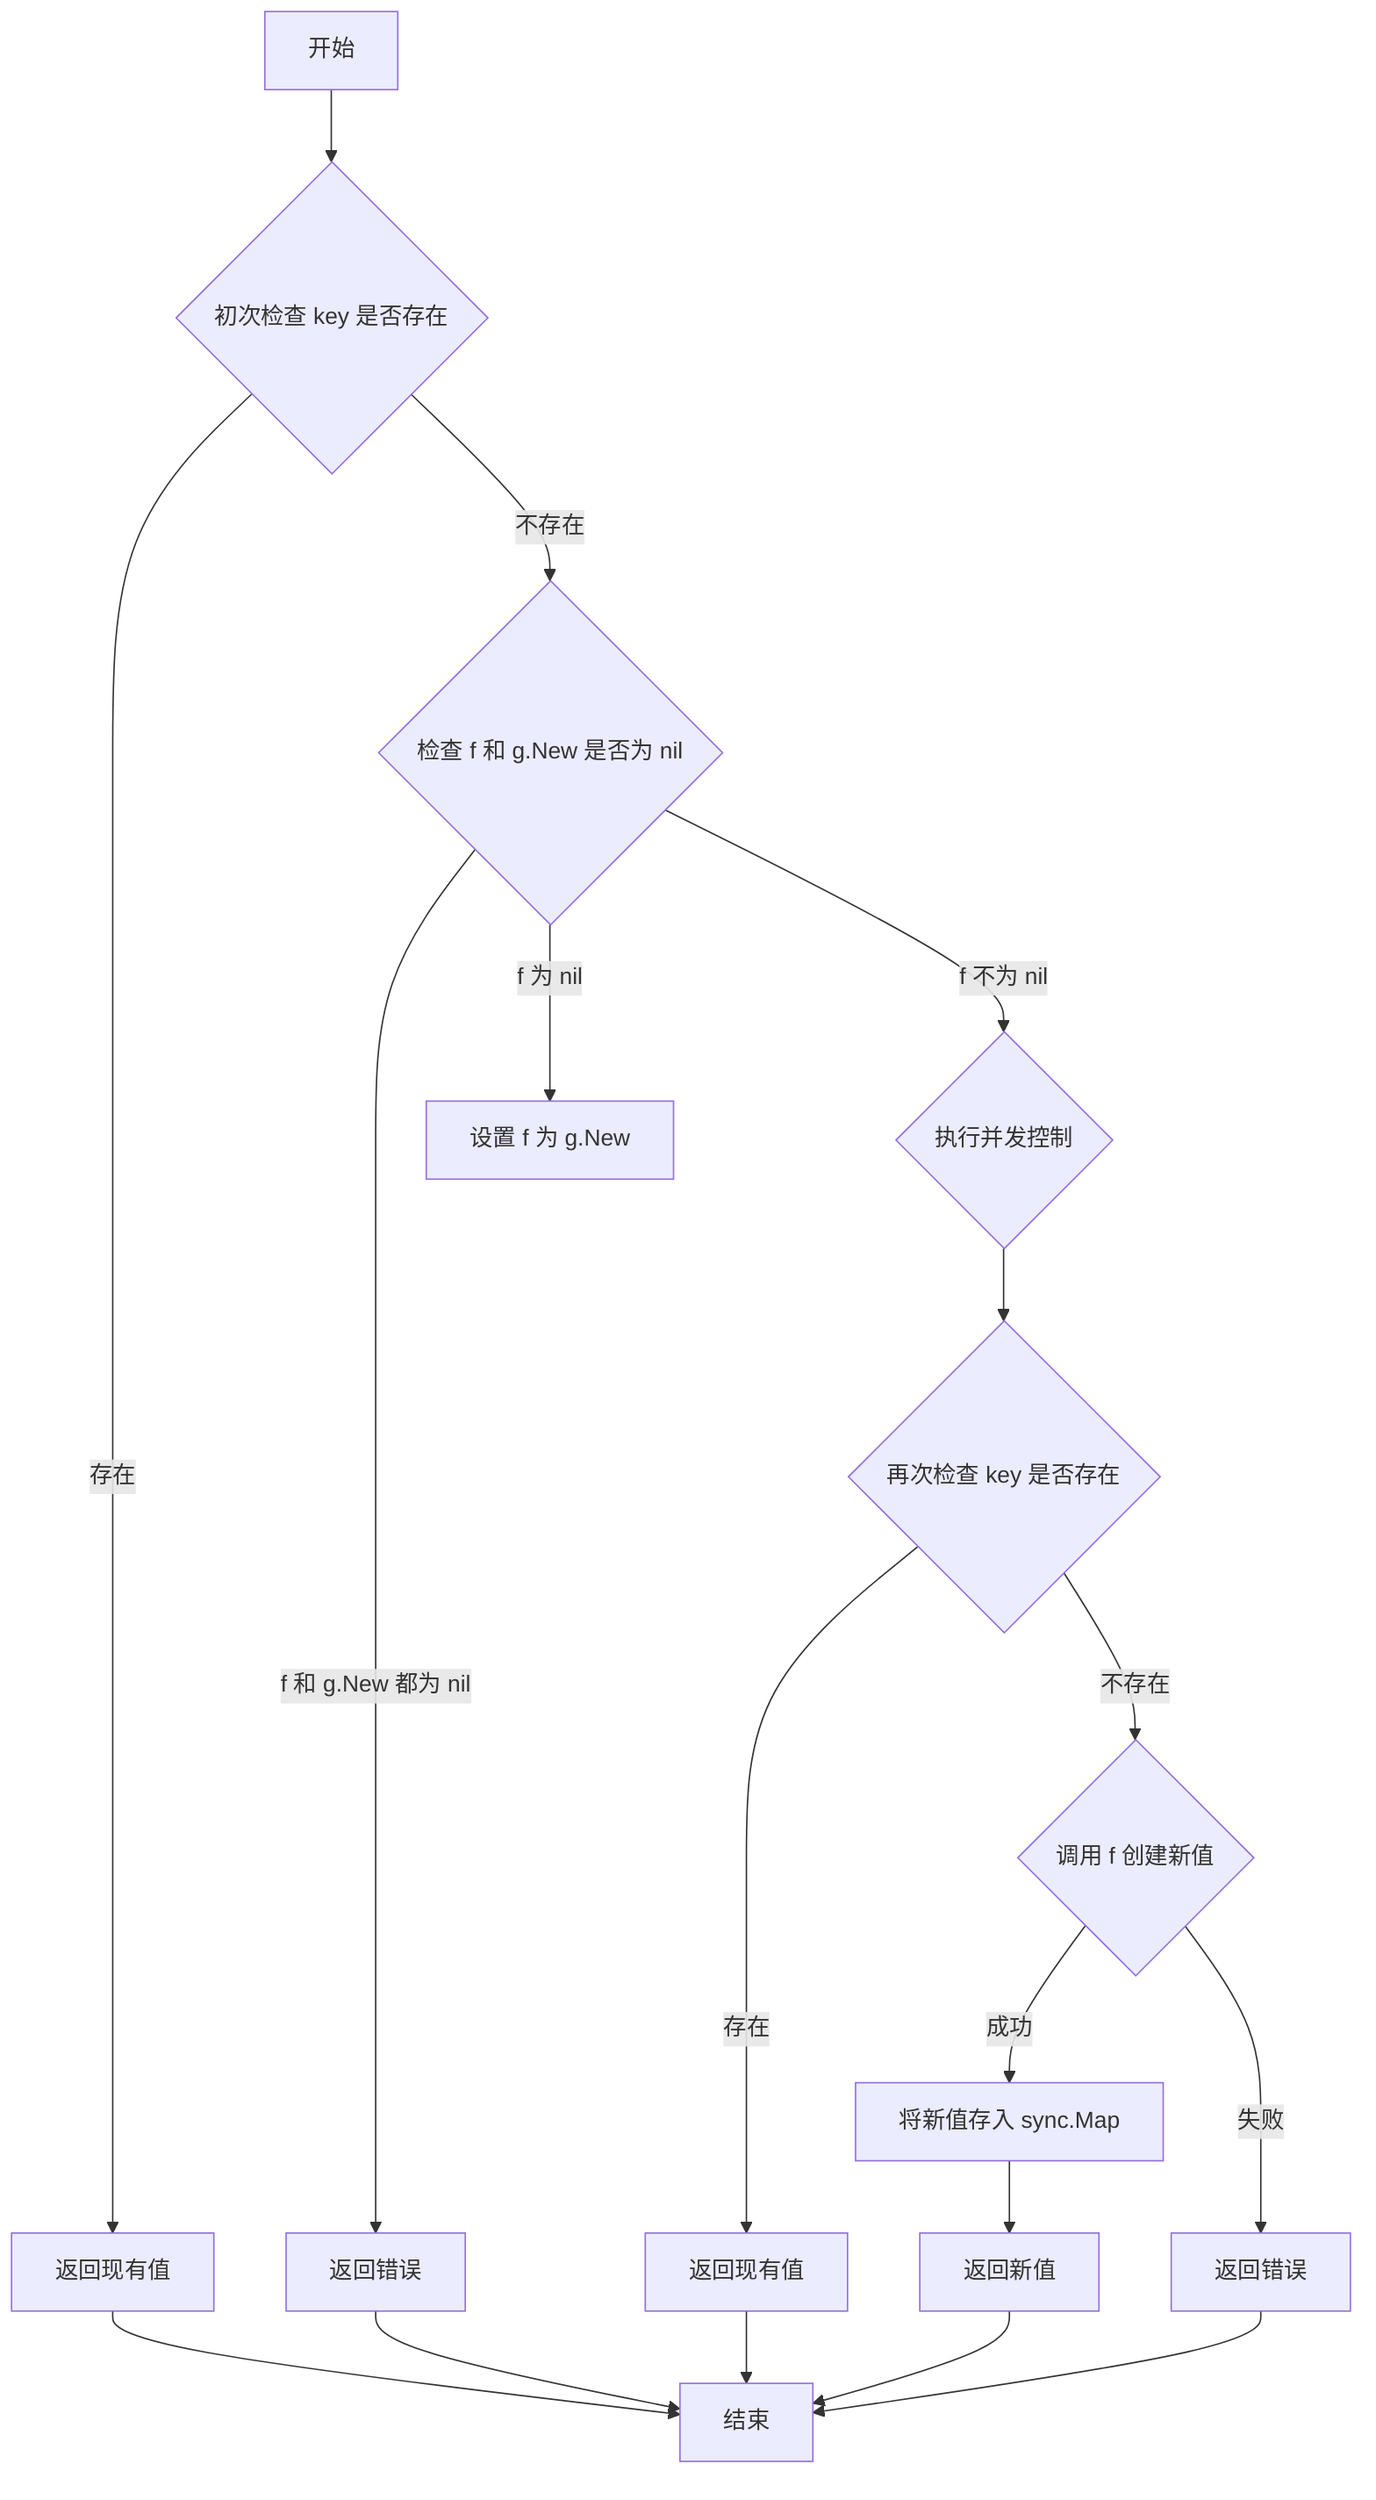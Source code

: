 flowchart TD
    Start[开始] --> CheckMap1{初次检查 key 是否存在}
    CheckMap1 -->|存在| ReturnExisting[返回现有值]
    CheckMap1 -->|不存在| CheckFunctions{检查 f 和 g.New 是否为 nil}
    CheckFunctions -->|f 和 g.New 都为 nil| ReturnError[返回错误]
    CheckFunctions -->|f 为 nil| SetFToNew[设置 f 为 g.New]
    CheckFunctions -->|f 不为 nil| DoConcurrentControl{执行并发控制}
    DoConcurrentControl --> CheckMap2{再次检查 key 是否存在}
    CheckMap2 -->|存在| ReturnExisting2[返回现有值]
    CheckMap2 -->|不存在| CreateNewValue{调用 f 创建新值}
    CreateNewValue -->|成功| StoreNewValue[将新值存入 sync.Map]
    CreateNewValue -->|失败| ReturnError2[返回错误]
    StoreNewValue --> ReturnNewValue[返回新值]
    ReturnExisting --> End[结束]
    ReturnExisting2 --> End
    ReturnNewValue --> End
    ReturnError --> End
    ReturnError2 --> End